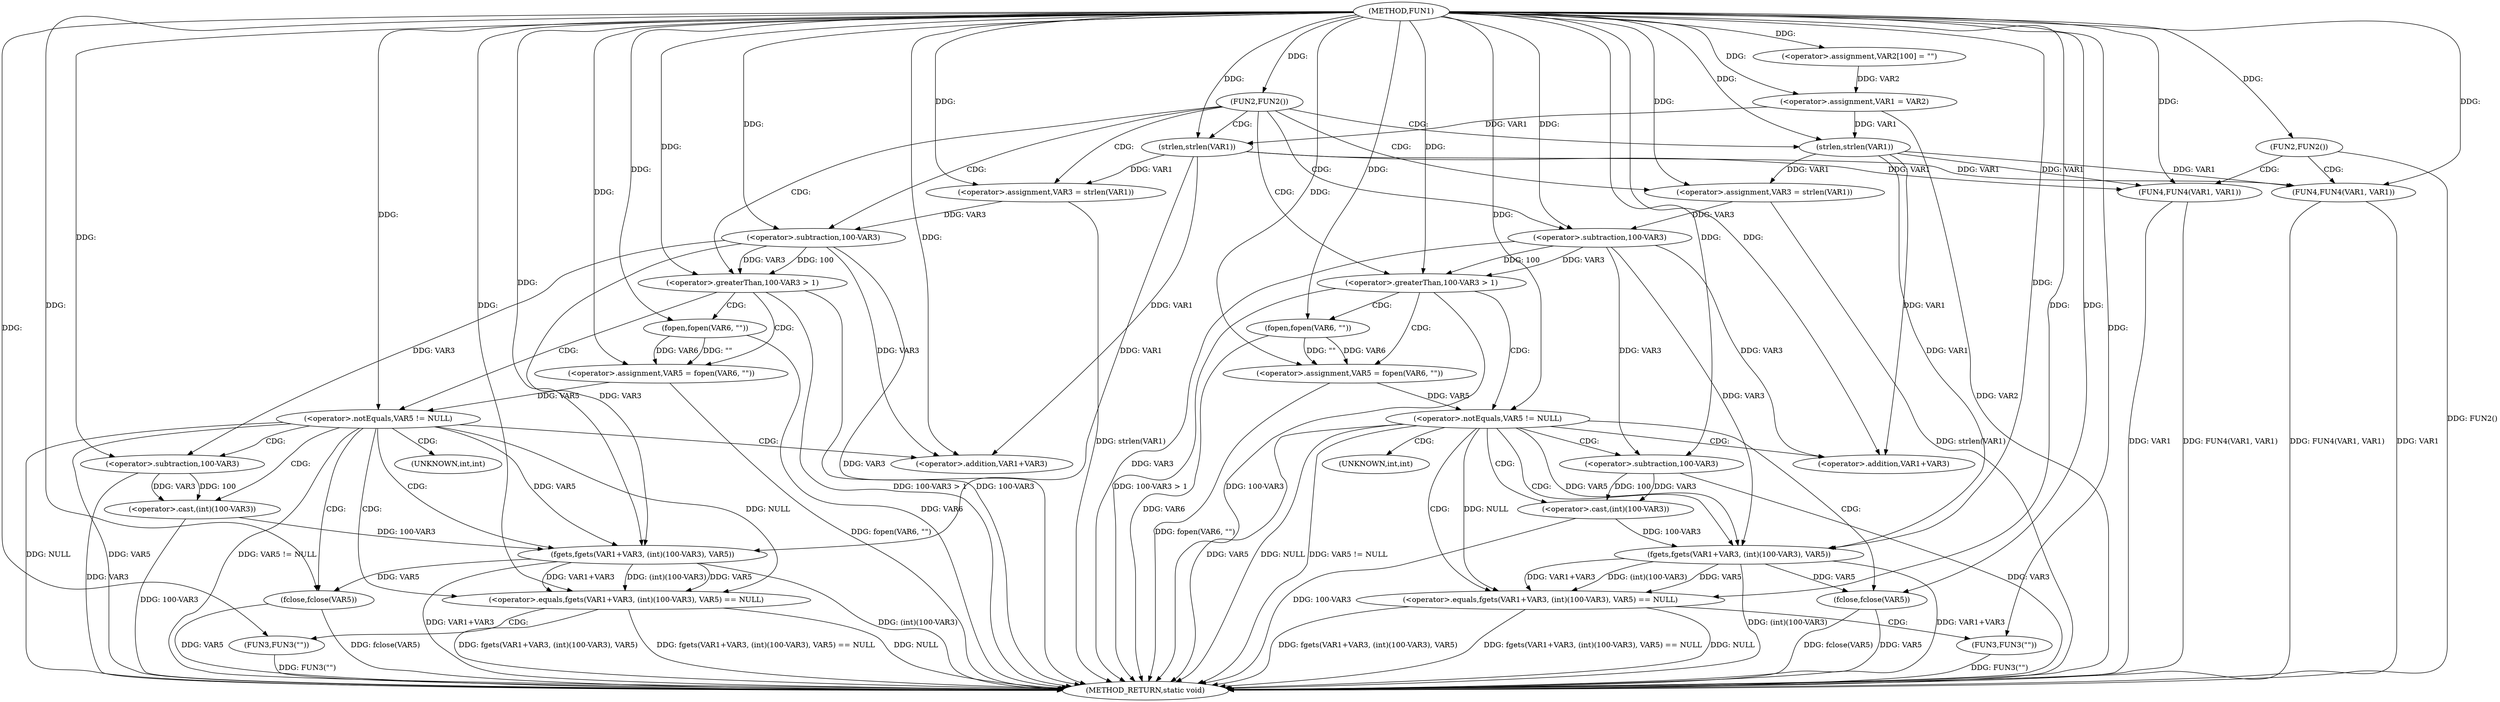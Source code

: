 digraph FUN1 {  
"1000100" [label = "(METHOD,FUN1)" ]
"1000210" [label = "(METHOD_RETURN,static void)" ]
"1000104" [label = "(<operator>.assignment,VAR2[100] = \"\")" ]
"1000107" [label = "(<operator>.assignment,VAR1 = VAR2)" ]
"1000111" [label = "(FUN2,FUN2())" ]
"1000115" [label = "(<operator>.assignment,VAR3 = strlen(VAR1))" ]
"1000117" [label = "(strlen,strlen(VAR1))" ]
"1000121" [label = "(<operator>.greaterThan,100-VAR3 > 1)" ]
"1000122" [label = "(<operator>.subtraction,100-VAR3)" ]
"1000127" [label = "(<operator>.assignment,VAR5 = fopen(VAR6, \"\"))" ]
"1000129" [label = "(fopen,fopen(VAR6, \"\"))" ]
"1000133" [label = "(<operator>.notEquals,VAR5 != NULL)" ]
"1000138" [label = "(<operator>.equals,fgets(VAR1+VAR3, (int)(100-VAR3), VAR5) == NULL)" ]
"1000139" [label = "(fgets,fgets(VAR1+VAR3, (int)(100-VAR3), VAR5))" ]
"1000140" [label = "(<operator>.addition,VAR1+VAR3)" ]
"1000143" [label = "(<operator>.cast,(int)(100-VAR3))" ]
"1000145" [label = "(<operator>.subtraction,100-VAR3)" ]
"1000151" [label = "(FUN3,FUN3(\"\"))" ]
"1000153" [label = "(fclose,fclose(VAR5))" ]
"1000159" [label = "(<operator>.assignment,VAR3 = strlen(VAR1))" ]
"1000161" [label = "(strlen,strlen(VAR1))" ]
"1000165" [label = "(<operator>.greaterThan,100-VAR3 > 1)" ]
"1000166" [label = "(<operator>.subtraction,100-VAR3)" ]
"1000171" [label = "(<operator>.assignment,VAR5 = fopen(VAR6, \"\"))" ]
"1000173" [label = "(fopen,fopen(VAR6, \"\"))" ]
"1000177" [label = "(<operator>.notEquals,VAR5 != NULL)" ]
"1000182" [label = "(<operator>.equals,fgets(VAR1+VAR3, (int)(100-VAR3), VAR5) == NULL)" ]
"1000183" [label = "(fgets,fgets(VAR1+VAR3, (int)(100-VAR3), VAR5))" ]
"1000184" [label = "(<operator>.addition,VAR1+VAR3)" ]
"1000187" [label = "(<operator>.cast,(int)(100-VAR3))" ]
"1000189" [label = "(<operator>.subtraction,100-VAR3)" ]
"1000195" [label = "(FUN3,FUN3(\"\"))" ]
"1000197" [label = "(fclose,fclose(VAR5))" ]
"1000200" [label = "(FUN2,FUN2())" ]
"1000202" [label = "(FUN4,FUN4(VAR1, VAR1))" ]
"1000207" [label = "(FUN4,FUN4(VAR1, VAR1))" ]
"1000144" [label = "(UNKNOWN,int,int)" ]
"1000188" [label = "(UNKNOWN,int,int)" ]
  "1000183" -> "1000210"  [ label = "DDG: (int)(100-VAR3)"] 
  "1000207" -> "1000210"  [ label = "DDG: VAR1"] 
  "1000200" -> "1000210"  [ label = "DDG: FUN2()"] 
  "1000187" -> "1000210"  [ label = "DDG: 100-VAR3"] 
  "1000138" -> "1000210"  [ label = "DDG: fgets(VAR1+VAR3, (int)(100-VAR3), VAR5)"] 
  "1000133" -> "1000210"  [ label = "DDG: VAR5 != NULL"] 
  "1000153" -> "1000210"  [ label = "DDG: VAR5"] 
  "1000197" -> "1000210"  [ label = "DDG: fclose(VAR5)"] 
  "1000177" -> "1000210"  [ label = "DDG: VAR5 != NULL"] 
  "1000138" -> "1000210"  [ label = "DDG: fgets(VAR1+VAR3, (int)(100-VAR3), VAR5) == NULL"] 
  "1000182" -> "1000210"  [ label = "DDG: fgets(VAR1+VAR3, (int)(100-VAR3), VAR5) == NULL"] 
  "1000177" -> "1000210"  [ label = "DDG: VAR5"] 
  "1000115" -> "1000210"  [ label = "DDG: strlen(VAR1)"] 
  "1000166" -> "1000210"  [ label = "DDG: VAR3"] 
  "1000129" -> "1000210"  [ label = "DDG: VAR6"] 
  "1000151" -> "1000210"  [ label = "DDG: FUN3(\"\")"] 
  "1000177" -> "1000210"  [ label = "DDG: NULL"] 
  "1000165" -> "1000210"  [ label = "DDG: 100-VAR3"] 
  "1000139" -> "1000210"  [ label = "DDG: VAR1+VAR3"] 
  "1000195" -> "1000210"  [ label = "DDG: FUN3(\"\")"] 
  "1000183" -> "1000210"  [ label = "DDG: VAR1+VAR3"] 
  "1000127" -> "1000210"  [ label = "DDG: fopen(VAR6, \"\")"] 
  "1000133" -> "1000210"  [ label = "DDG: VAR5"] 
  "1000189" -> "1000210"  [ label = "DDG: VAR3"] 
  "1000202" -> "1000210"  [ label = "DDG: VAR1"] 
  "1000121" -> "1000210"  [ label = "DDG: 100-VAR3 > 1"] 
  "1000138" -> "1000210"  [ label = "DDG: NULL"] 
  "1000207" -> "1000210"  [ label = "DDG: FUN4(VAR1, VAR1)"] 
  "1000153" -> "1000210"  [ label = "DDG: fclose(VAR5)"] 
  "1000133" -> "1000210"  [ label = "DDG: NULL"] 
  "1000182" -> "1000210"  [ label = "DDG: NULL"] 
  "1000171" -> "1000210"  [ label = "DDG: fopen(VAR6, \"\")"] 
  "1000139" -> "1000210"  [ label = "DDG: (int)(100-VAR3)"] 
  "1000121" -> "1000210"  [ label = "DDG: 100-VAR3"] 
  "1000143" -> "1000210"  [ label = "DDG: 100-VAR3"] 
  "1000145" -> "1000210"  [ label = "DDG: VAR3"] 
  "1000159" -> "1000210"  [ label = "DDG: strlen(VAR1)"] 
  "1000182" -> "1000210"  [ label = "DDG: fgets(VAR1+VAR3, (int)(100-VAR3), VAR5)"] 
  "1000173" -> "1000210"  [ label = "DDG: VAR6"] 
  "1000107" -> "1000210"  [ label = "DDG: VAR2"] 
  "1000202" -> "1000210"  [ label = "DDG: FUN4(VAR1, VAR1)"] 
  "1000122" -> "1000210"  [ label = "DDG: VAR3"] 
  "1000197" -> "1000210"  [ label = "DDG: VAR5"] 
  "1000165" -> "1000210"  [ label = "DDG: 100-VAR3 > 1"] 
  "1000100" -> "1000104"  [ label = "DDG: "] 
  "1000104" -> "1000107"  [ label = "DDG: VAR2"] 
  "1000100" -> "1000107"  [ label = "DDG: "] 
  "1000100" -> "1000111"  [ label = "DDG: "] 
  "1000117" -> "1000115"  [ label = "DDG: VAR1"] 
  "1000100" -> "1000115"  [ label = "DDG: "] 
  "1000107" -> "1000117"  [ label = "DDG: VAR1"] 
  "1000100" -> "1000117"  [ label = "DDG: "] 
  "1000122" -> "1000121"  [ label = "DDG: 100"] 
  "1000122" -> "1000121"  [ label = "DDG: VAR3"] 
  "1000100" -> "1000122"  [ label = "DDG: "] 
  "1000115" -> "1000122"  [ label = "DDG: VAR3"] 
  "1000100" -> "1000121"  [ label = "DDG: "] 
  "1000129" -> "1000127"  [ label = "DDG: VAR6"] 
  "1000129" -> "1000127"  [ label = "DDG: \"\""] 
  "1000100" -> "1000127"  [ label = "DDG: "] 
  "1000100" -> "1000129"  [ label = "DDG: "] 
  "1000127" -> "1000133"  [ label = "DDG: VAR5"] 
  "1000100" -> "1000133"  [ label = "DDG: "] 
  "1000139" -> "1000138"  [ label = "DDG: VAR1+VAR3"] 
  "1000139" -> "1000138"  [ label = "DDG: (int)(100-VAR3)"] 
  "1000139" -> "1000138"  [ label = "DDG: VAR5"] 
  "1000117" -> "1000139"  [ label = "DDG: VAR1"] 
  "1000100" -> "1000139"  [ label = "DDG: "] 
  "1000122" -> "1000139"  [ label = "DDG: VAR3"] 
  "1000117" -> "1000140"  [ label = "DDG: VAR1"] 
  "1000100" -> "1000140"  [ label = "DDG: "] 
  "1000122" -> "1000140"  [ label = "DDG: VAR3"] 
  "1000143" -> "1000139"  [ label = "DDG: 100-VAR3"] 
  "1000145" -> "1000143"  [ label = "DDG: 100"] 
  "1000145" -> "1000143"  [ label = "DDG: VAR3"] 
  "1000100" -> "1000145"  [ label = "DDG: "] 
  "1000122" -> "1000145"  [ label = "DDG: VAR3"] 
  "1000133" -> "1000139"  [ label = "DDG: VAR5"] 
  "1000133" -> "1000138"  [ label = "DDG: NULL"] 
  "1000100" -> "1000138"  [ label = "DDG: "] 
  "1000100" -> "1000151"  [ label = "DDG: "] 
  "1000139" -> "1000153"  [ label = "DDG: VAR5"] 
  "1000100" -> "1000153"  [ label = "DDG: "] 
  "1000161" -> "1000159"  [ label = "DDG: VAR1"] 
  "1000100" -> "1000159"  [ label = "DDG: "] 
  "1000107" -> "1000161"  [ label = "DDG: VAR1"] 
  "1000100" -> "1000161"  [ label = "DDG: "] 
  "1000166" -> "1000165"  [ label = "DDG: 100"] 
  "1000166" -> "1000165"  [ label = "DDG: VAR3"] 
  "1000100" -> "1000166"  [ label = "DDG: "] 
  "1000159" -> "1000166"  [ label = "DDG: VAR3"] 
  "1000100" -> "1000165"  [ label = "DDG: "] 
  "1000173" -> "1000171"  [ label = "DDG: VAR6"] 
  "1000173" -> "1000171"  [ label = "DDG: \"\""] 
  "1000100" -> "1000171"  [ label = "DDG: "] 
  "1000100" -> "1000173"  [ label = "DDG: "] 
  "1000171" -> "1000177"  [ label = "DDG: VAR5"] 
  "1000100" -> "1000177"  [ label = "DDG: "] 
  "1000183" -> "1000182"  [ label = "DDG: VAR1+VAR3"] 
  "1000183" -> "1000182"  [ label = "DDG: (int)(100-VAR3)"] 
  "1000183" -> "1000182"  [ label = "DDG: VAR5"] 
  "1000161" -> "1000183"  [ label = "DDG: VAR1"] 
  "1000100" -> "1000183"  [ label = "DDG: "] 
  "1000166" -> "1000183"  [ label = "DDG: VAR3"] 
  "1000161" -> "1000184"  [ label = "DDG: VAR1"] 
  "1000100" -> "1000184"  [ label = "DDG: "] 
  "1000166" -> "1000184"  [ label = "DDG: VAR3"] 
  "1000187" -> "1000183"  [ label = "DDG: 100-VAR3"] 
  "1000189" -> "1000187"  [ label = "DDG: 100"] 
  "1000189" -> "1000187"  [ label = "DDG: VAR3"] 
  "1000100" -> "1000189"  [ label = "DDG: "] 
  "1000166" -> "1000189"  [ label = "DDG: VAR3"] 
  "1000177" -> "1000183"  [ label = "DDG: VAR5"] 
  "1000177" -> "1000182"  [ label = "DDG: NULL"] 
  "1000100" -> "1000182"  [ label = "DDG: "] 
  "1000100" -> "1000195"  [ label = "DDG: "] 
  "1000183" -> "1000197"  [ label = "DDG: VAR5"] 
  "1000100" -> "1000197"  [ label = "DDG: "] 
  "1000100" -> "1000200"  [ label = "DDG: "] 
  "1000117" -> "1000202"  [ label = "DDG: VAR1"] 
  "1000161" -> "1000202"  [ label = "DDG: VAR1"] 
  "1000100" -> "1000202"  [ label = "DDG: "] 
  "1000117" -> "1000207"  [ label = "DDG: VAR1"] 
  "1000161" -> "1000207"  [ label = "DDG: VAR1"] 
  "1000100" -> "1000207"  [ label = "DDG: "] 
  "1000111" -> "1000117"  [ label = "CDG: "] 
  "1000111" -> "1000161"  [ label = "CDG: "] 
  "1000111" -> "1000166"  [ label = "CDG: "] 
  "1000111" -> "1000165"  [ label = "CDG: "] 
  "1000111" -> "1000122"  [ label = "CDG: "] 
  "1000111" -> "1000121"  [ label = "CDG: "] 
  "1000111" -> "1000159"  [ label = "CDG: "] 
  "1000111" -> "1000115"  [ label = "CDG: "] 
  "1000121" -> "1000127"  [ label = "CDG: "] 
  "1000121" -> "1000133"  [ label = "CDG: "] 
  "1000121" -> "1000129"  [ label = "CDG: "] 
  "1000133" -> "1000153"  [ label = "CDG: "] 
  "1000133" -> "1000139"  [ label = "CDG: "] 
  "1000133" -> "1000144"  [ label = "CDG: "] 
  "1000133" -> "1000143"  [ label = "CDG: "] 
  "1000133" -> "1000145"  [ label = "CDG: "] 
  "1000133" -> "1000140"  [ label = "CDG: "] 
  "1000133" -> "1000138"  [ label = "CDG: "] 
  "1000138" -> "1000151"  [ label = "CDG: "] 
  "1000165" -> "1000173"  [ label = "CDG: "] 
  "1000165" -> "1000171"  [ label = "CDG: "] 
  "1000165" -> "1000177"  [ label = "CDG: "] 
  "1000177" -> "1000182"  [ label = "CDG: "] 
  "1000177" -> "1000197"  [ label = "CDG: "] 
  "1000177" -> "1000183"  [ label = "CDG: "] 
  "1000177" -> "1000189"  [ label = "CDG: "] 
  "1000177" -> "1000188"  [ label = "CDG: "] 
  "1000177" -> "1000184"  [ label = "CDG: "] 
  "1000177" -> "1000187"  [ label = "CDG: "] 
  "1000182" -> "1000195"  [ label = "CDG: "] 
  "1000200" -> "1000207"  [ label = "CDG: "] 
  "1000200" -> "1000202"  [ label = "CDG: "] 
}

